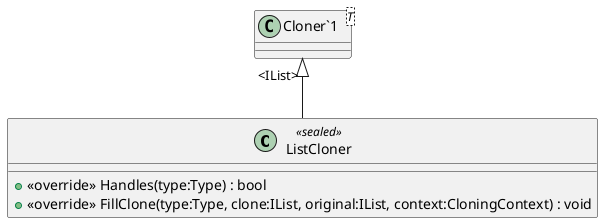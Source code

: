 @startuml
class ListCloner <<sealed>> {
    + <<override>> Handles(type:Type) : bool
    + <<override>> FillClone(type:Type, clone:IList, original:IList, context:CloningContext) : void
}
class "Cloner`1"<T> {
}
"Cloner`1" "<IList>" <|-- ListCloner
@enduml
